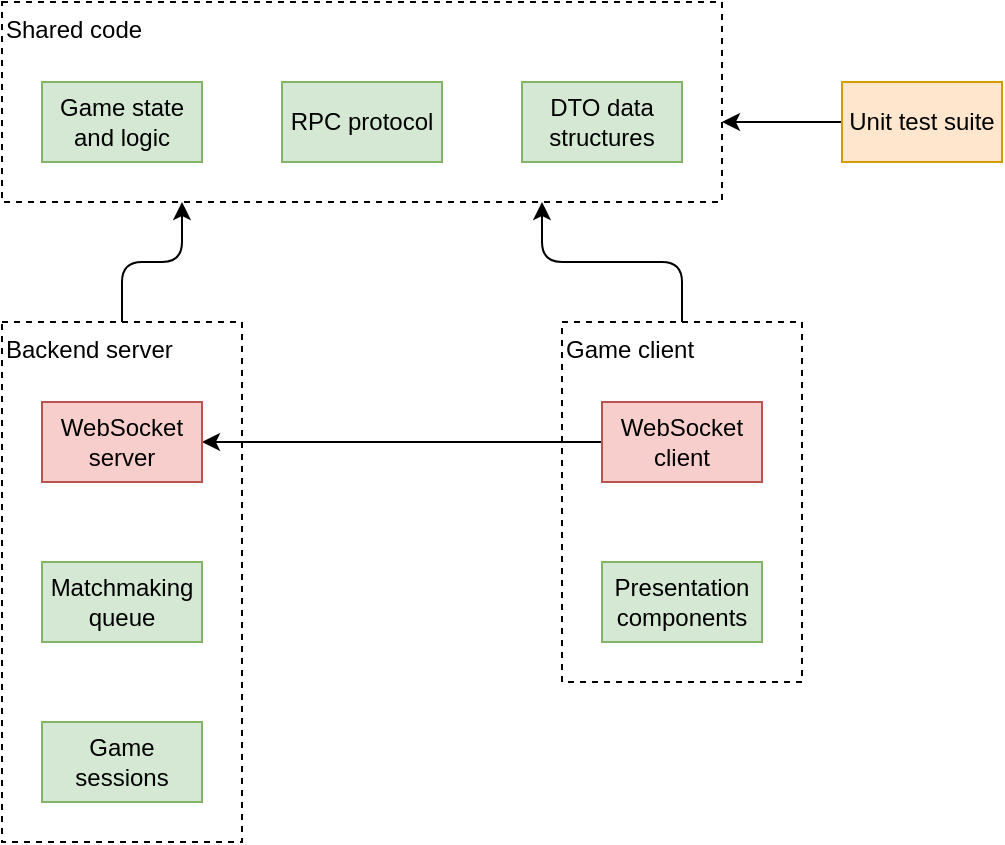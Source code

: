 <mxfile>
    <diagram id="z0NdxAX1QIBfiZx7ehk7" name="Page-1">
        <mxGraphModel dx="953" dy="830" grid="1" gridSize="10" guides="1" tooltips="1" connect="1" arrows="1" fold="1" page="1" pageScale="1" pageWidth="827" pageHeight="1169" math="0" shadow="0">
            <root>
                <mxCell id="0"/>
                <mxCell id="1" parent="0"/>
                <mxCell id="2" value="Shared code" style="rounded=0;whiteSpace=wrap;html=1;fillColor=none;strokeColor=default;dashed=1;align=left;verticalAlign=top;" vertex="1" parent="1">
                    <mxGeometry x="260" y="120" width="360" height="100" as="geometry"/>
                </mxCell>
                <mxCell id="3" value="Game state and logic" style="rounded=0;whiteSpace=wrap;html=1;strokeColor=#82b366;fillColor=#d5e8d4;" vertex="1" parent="1">
                    <mxGeometry x="280" y="160" width="80" height="40" as="geometry"/>
                </mxCell>
                <mxCell id="4" value="RPC protocol" style="rounded=0;whiteSpace=wrap;html=1;strokeColor=#82b366;fillColor=#d5e8d4;" vertex="1" parent="1">
                    <mxGeometry x="400" y="160" width="80" height="40" as="geometry"/>
                </mxCell>
                <mxCell id="5" value="DTO data structures" style="rounded=0;whiteSpace=wrap;html=1;strokeColor=#82b366;fillColor=#d5e8d4;" vertex="1" parent="1">
                    <mxGeometry x="520" y="160" width="80" height="40" as="geometry"/>
                </mxCell>
                <mxCell id="7" value="Game client" style="rounded=0;whiteSpace=wrap;html=1;fillColor=none;strokeColor=default;dashed=1;align=left;verticalAlign=top;" vertex="1" parent="1">
                    <mxGeometry x="540" y="280" width="120" height="180" as="geometry"/>
                </mxCell>
                <mxCell id="19" style="edgeStyle=orthogonalEdgeStyle;rounded=1;html=1;exitX=0;exitY=0.5;exitDx=0;exitDy=0;entryX=1;entryY=0.5;entryDx=0;entryDy=0;" edge="1" parent="1" source="8" target="14">
                    <mxGeometry relative="1" as="geometry"/>
                </mxCell>
                <mxCell id="8" value="WebSocket client" style="rounded=0;whiteSpace=wrap;html=1;strokeColor=#b85450;fillColor=#f8cecc;" vertex="1" parent="1">
                    <mxGeometry x="560" y="320" width="80" height="40" as="geometry"/>
                </mxCell>
                <mxCell id="12" style="edgeStyle=orthogonalEdgeStyle;html=1;exitX=0.5;exitY=0;exitDx=0;exitDy=0;entryX=0.75;entryY=1;entryDx=0;entryDy=0;rounded=1;" edge="1" parent="1" source="7" target="2">
                    <mxGeometry relative="1" as="geometry">
                        <Array as="points">
                            <mxPoint x="600" y="250"/>
                            <mxPoint x="530" y="250"/>
                        </Array>
                    </mxGeometry>
                </mxCell>
                <mxCell id="10" value="Presentation components" style="rounded=0;whiteSpace=wrap;html=1;strokeColor=#82b366;fillColor=#d5e8d4;" vertex="1" parent="1">
                    <mxGeometry x="560" y="400" width="80" height="40" as="geometry"/>
                </mxCell>
                <mxCell id="21" style="edgeStyle=orthogonalEdgeStyle;rounded=1;html=1;exitX=0.5;exitY=0;exitDx=0;exitDy=0;entryX=0.25;entryY=1;entryDx=0;entryDy=0;" edge="1" parent="1" source="13" target="2">
                    <mxGeometry relative="1" as="geometry"/>
                </mxCell>
                <mxCell id="13" value="Backend server" style="rounded=0;whiteSpace=wrap;html=1;fillColor=none;strokeColor=default;dashed=1;align=left;verticalAlign=top;" vertex="1" parent="1">
                    <mxGeometry x="260" y="280" width="120" height="260" as="geometry"/>
                </mxCell>
                <mxCell id="14" value="WebSocket server" style="rounded=0;whiteSpace=wrap;html=1;strokeColor=#b85450;fillColor=#f8cecc;" vertex="1" parent="1">
                    <mxGeometry x="280" y="320" width="80" height="40" as="geometry"/>
                </mxCell>
                <mxCell id="16" value="Matchmaking queue" style="rounded=0;whiteSpace=wrap;html=1;strokeColor=#82b366;fillColor=#d5e8d4;" vertex="1" parent="1">
                    <mxGeometry x="280" y="400" width="80" height="40" as="geometry"/>
                </mxCell>
                <mxCell id="17" value="Game sessions" style="rounded=0;whiteSpace=wrap;html=1;strokeColor=#82b366;fillColor=#d5e8d4;" vertex="1" parent="1">
                    <mxGeometry x="280" y="480" width="80" height="40" as="geometry"/>
                </mxCell>
                <mxCell id="24" style="edgeStyle=orthogonalEdgeStyle;rounded=1;html=1;exitX=0;exitY=0.5;exitDx=0;exitDy=0;" edge="1" parent="1" source="23">
                    <mxGeometry relative="1" as="geometry">
                        <mxPoint x="620" y="180" as="targetPoint"/>
                    </mxGeometry>
                </mxCell>
                <mxCell id="23" value="Unit test suite" style="rounded=0;whiteSpace=wrap;html=1;strokeColor=#d79b00;fillColor=#ffe6cc;" vertex="1" parent="1">
                    <mxGeometry x="680" y="160" width="80" height="40" as="geometry"/>
                </mxCell>
            </root>
        </mxGraphModel>
    </diagram>
</mxfile>